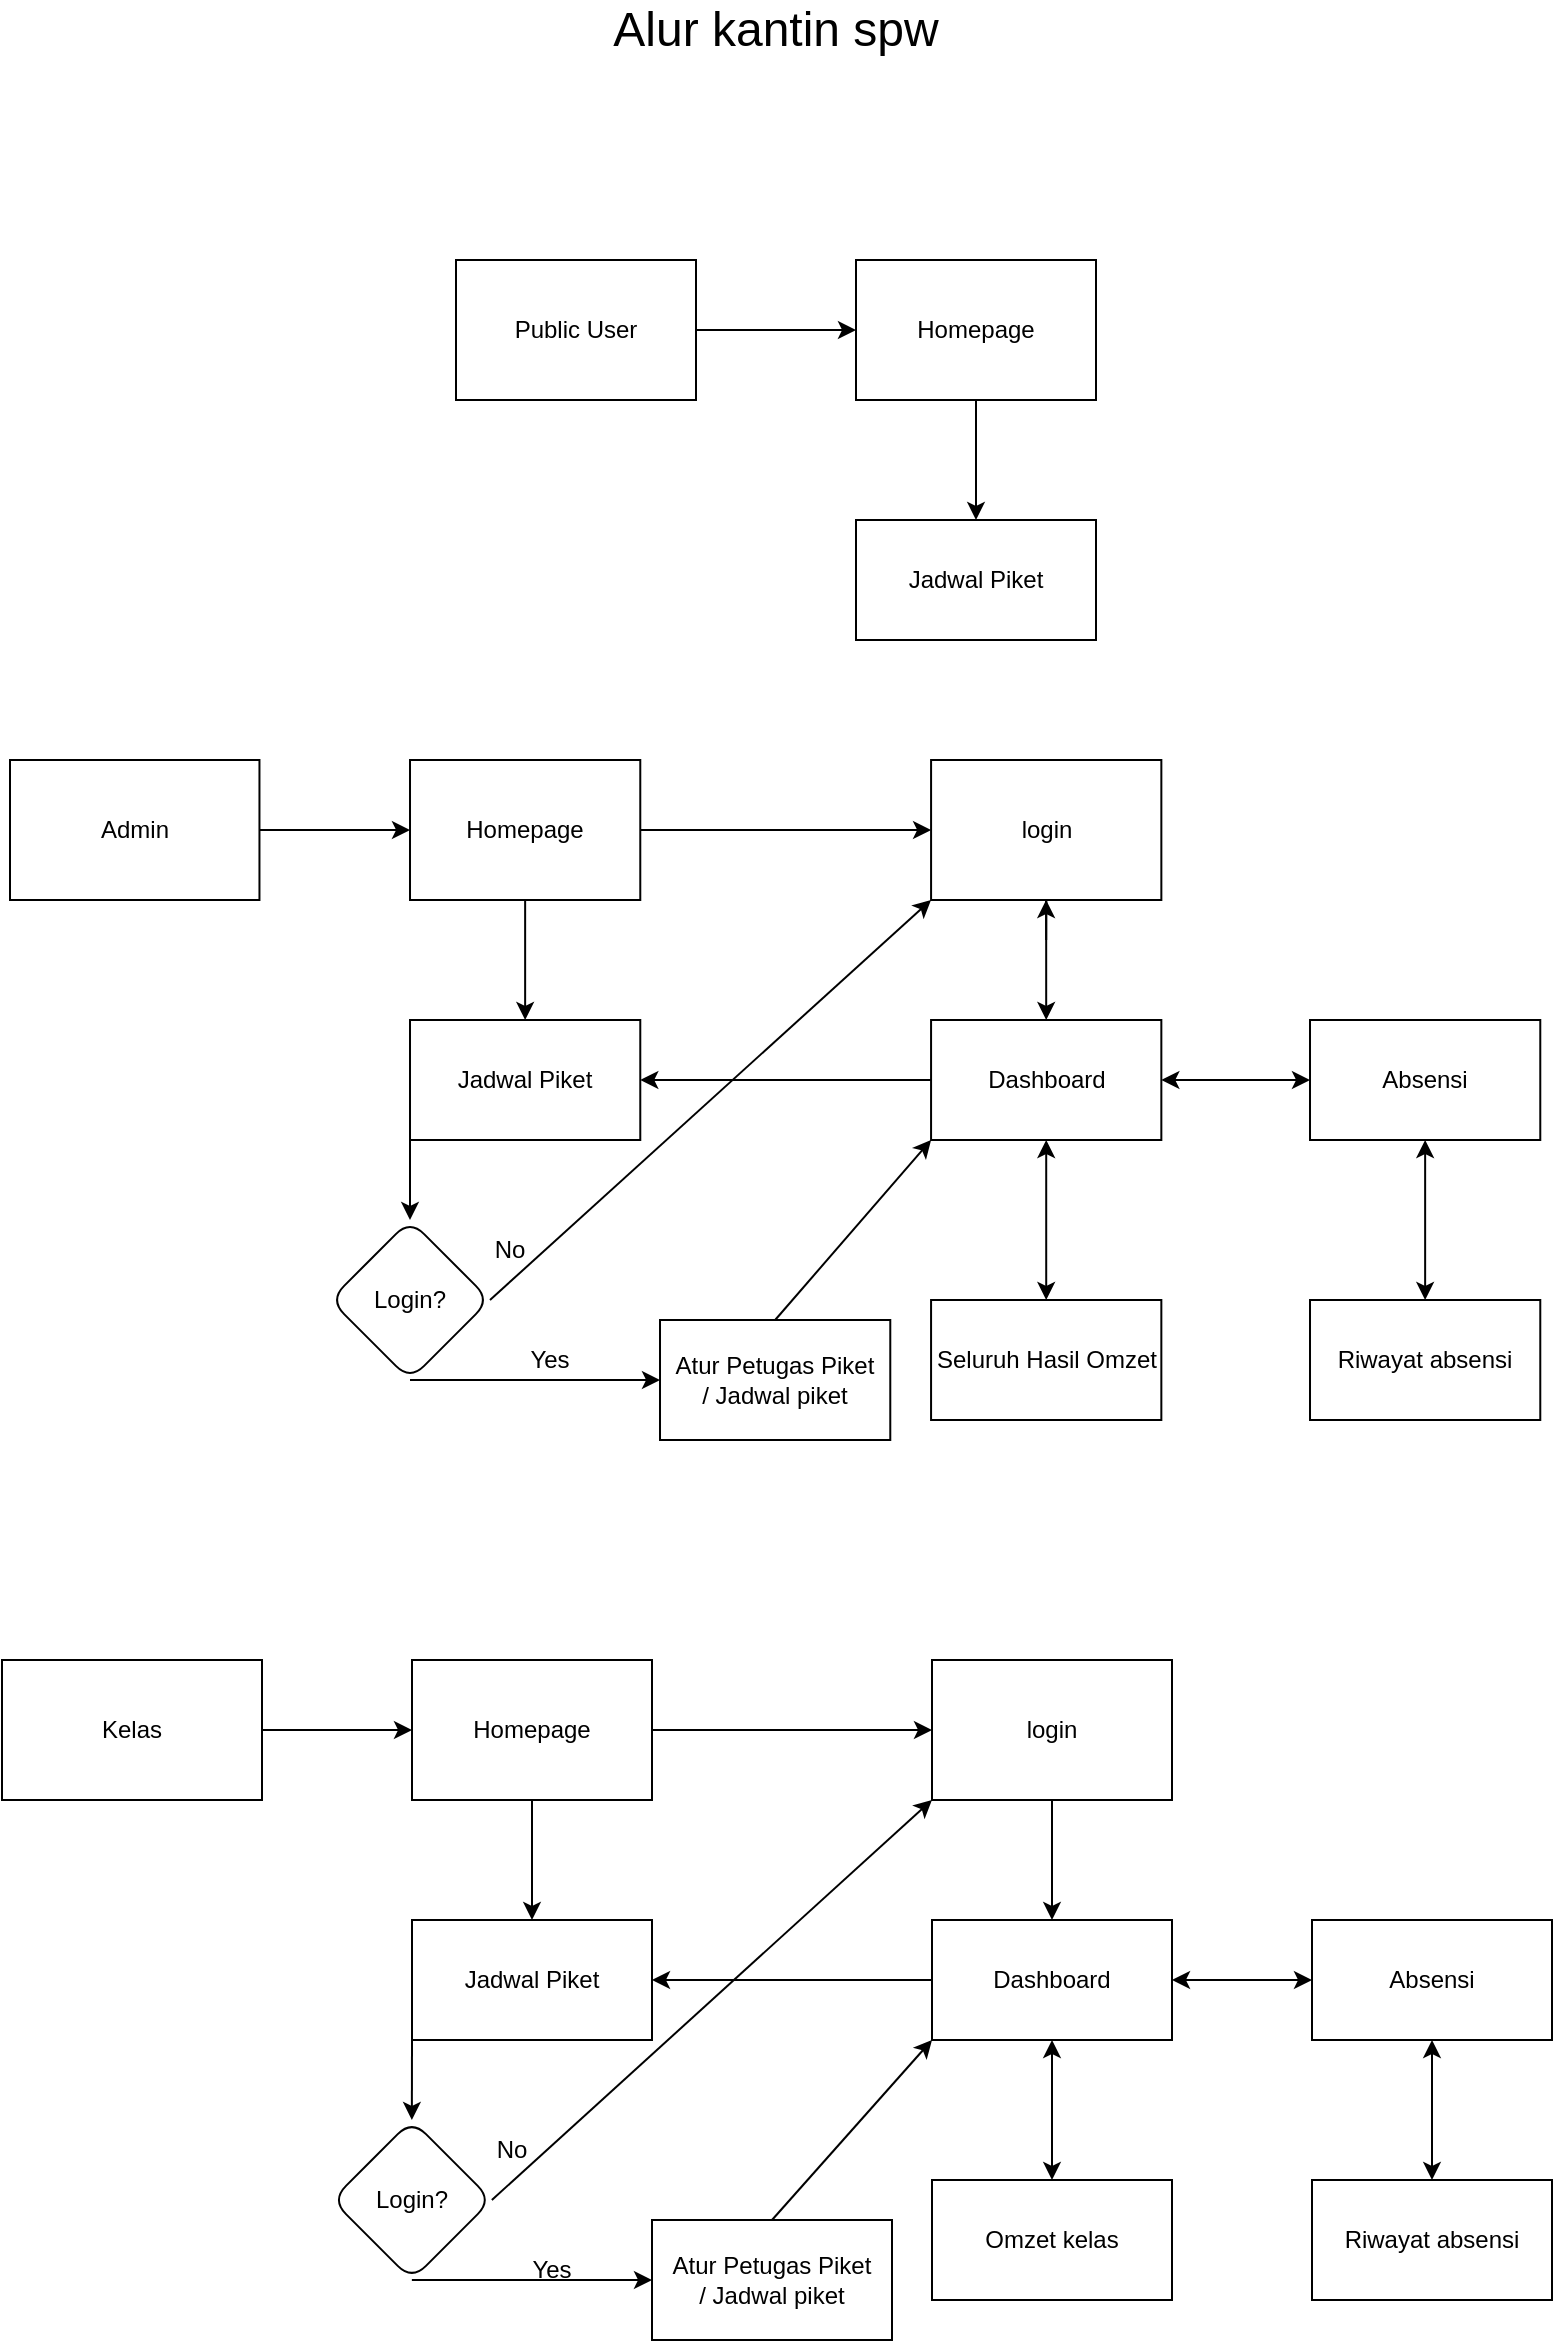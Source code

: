 <mxfile version="24.7.7">
  <diagram name="Page-1" id="KQqwuPC1CSuIkQvpYNoU">
    <mxGraphModel dx="2630" dy="1568" grid="1" gridSize="10" guides="1" tooltips="1" connect="1" arrows="1" fold="1" page="1" pageScale="1" pageWidth="1100" pageHeight="1700" math="0" shadow="0">
      <root>
        <mxCell id="0" />
        <mxCell id="1" parent="0" />
        <mxCell id="cKQtbzu9N1BrgoTTlkyT-17" value="&lt;span style=&quot;font-size: 24px;&quot;&gt;Alur kantin spw&lt;/span&gt;" style="text;html=1;align=center;verticalAlign=middle;whiteSpace=wrap;rounded=0;" vertex="1" parent="1">
          <mxGeometry x="450" y="20" width="200" height="30" as="geometry" />
        </mxCell>
        <mxCell id="cKQtbzu9N1BrgoTTlkyT-136" value="" style="group" vertex="1" connectable="0" parent="1">
          <mxGeometry x="163" y="850" width="775" height="340" as="geometry" />
        </mxCell>
        <mxCell id="cKQtbzu9N1BrgoTTlkyT-89" value="Kelas" style="rounded=0;whiteSpace=wrap;html=1;container=0;" vertex="1" parent="cKQtbzu9N1BrgoTTlkyT-136">
          <mxGeometry width="130" height="70" as="geometry" />
        </mxCell>
        <mxCell id="cKQtbzu9N1BrgoTTlkyT-88" value="" style="edgeStyle=orthogonalEdgeStyle;rounded=0;orthogonalLoop=1;jettySize=auto;html=1;" edge="1" parent="cKQtbzu9N1BrgoTTlkyT-136" source="cKQtbzu9N1BrgoTTlkyT-89" target="cKQtbzu9N1BrgoTTlkyT-90">
          <mxGeometry relative="1" as="geometry" />
        </mxCell>
        <mxCell id="cKQtbzu9N1BrgoTTlkyT-90" value="Homepage" style="rounded=0;whiteSpace=wrap;html=1;container=0;" vertex="1" parent="cKQtbzu9N1BrgoTTlkyT-136">
          <mxGeometry x="205" width="120" height="70" as="geometry" />
        </mxCell>
        <mxCell id="cKQtbzu9N1BrgoTTlkyT-91" value="login" style="rounded=0;whiteSpace=wrap;html=1;container=0;" vertex="1" parent="cKQtbzu9N1BrgoTTlkyT-136">
          <mxGeometry x="465.0" width="120" height="70" as="geometry" />
        </mxCell>
        <mxCell id="cKQtbzu9N1BrgoTTlkyT-92" value="Jadwal Piket" style="rounded=0;whiteSpace=wrap;html=1;container=0;" vertex="1" parent="cKQtbzu9N1BrgoTTlkyT-136">
          <mxGeometry x="205" y="130" width="120" height="60" as="geometry" />
        </mxCell>
        <mxCell id="cKQtbzu9N1BrgoTTlkyT-93" value="Omzet kelas" style="rounded=0;whiteSpace=wrap;html=1;container=0;" vertex="1" parent="cKQtbzu9N1BrgoTTlkyT-136">
          <mxGeometry x="465.0" y="260" width="120" height="60" as="geometry" />
        </mxCell>
        <mxCell id="cKQtbzu9N1BrgoTTlkyT-95" value="Riwayat absensi" style="rounded=0;whiteSpace=wrap;html=1;container=0;" vertex="1" parent="cKQtbzu9N1BrgoTTlkyT-136">
          <mxGeometry x="655" y="260" width="120" height="60" as="geometry" />
        </mxCell>
        <mxCell id="cKQtbzu9N1BrgoTTlkyT-96" value="" style="edgeStyle=orthogonalEdgeStyle;rounded=0;orthogonalLoop=1;jettySize=auto;html=1;entryX=0;entryY=0.5;entryDx=0;entryDy=0;exitX=1;exitY=0.5;exitDx=0;exitDy=0;" edge="1" parent="cKQtbzu9N1BrgoTTlkyT-136" source="cKQtbzu9N1BrgoTTlkyT-90" target="cKQtbzu9N1BrgoTTlkyT-91">
          <mxGeometry relative="1" as="geometry">
            <mxPoint x="170" y="-45" as="sourcePoint" />
            <mxPoint x="273" y="-45" as="targetPoint" />
          </mxGeometry>
        </mxCell>
        <mxCell id="cKQtbzu9N1BrgoTTlkyT-97" value="" style="endArrow=classic;html=1;rounded=0;entryX=0.5;entryY=0;entryDx=0;entryDy=0;" edge="1" parent="cKQtbzu9N1BrgoTTlkyT-136" target="cKQtbzu9N1BrgoTTlkyT-92">
          <mxGeometry width="50" height="50" relative="1" as="geometry">
            <mxPoint x="265" y="70" as="sourcePoint" />
            <mxPoint x="410.0" y="90" as="targetPoint" />
          </mxGeometry>
        </mxCell>
        <mxCell id="cKQtbzu9N1BrgoTTlkyT-98" value="Dashboard" style="rounded=0;whiteSpace=wrap;html=1;container=0;" vertex="1" parent="cKQtbzu9N1BrgoTTlkyT-136">
          <mxGeometry x="465.0" y="130" width="120" height="60" as="geometry" />
        </mxCell>
        <mxCell id="cKQtbzu9N1BrgoTTlkyT-99" value="" style="endArrow=classic;html=1;rounded=0;exitX=0.5;exitY=1;exitDx=0;exitDy=0;entryX=0.5;entryY=0;entryDx=0;entryDy=0;" edge="1" parent="cKQtbzu9N1BrgoTTlkyT-136" source="cKQtbzu9N1BrgoTTlkyT-91" target="cKQtbzu9N1BrgoTTlkyT-98">
          <mxGeometry width="50" height="50" relative="1" as="geometry">
            <mxPoint x="480.0" y="190" as="sourcePoint" />
            <mxPoint x="530" y="140" as="targetPoint" />
          </mxGeometry>
        </mxCell>
        <mxCell id="cKQtbzu9N1BrgoTTlkyT-100" value="" style="endArrow=classic;startArrow=classic;html=1;rounded=0;exitX=0.5;exitY=0;exitDx=0;exitDy=0;entryX=0.5;entryY=1;entryDx=0;entryDy=0;" edge="1" parent="cKQtbzu9N1BrgoTTlkyT-136" source="cKQtbzu9N1BrgoTTlkyT-93" target="cKQtbzu9N1BrgoTTlkyT-98">
          <mxGeometry width="50" height="50" relative="1" as="geometry">
            <mxPoint x="480.0" y="190" as="sourcePoint" />
            <mxPoint x="530" y="140" as="targetPoint" />
          </mxGeometry>
        </mxCell>
        <mxCell id="cKQtbzu9N1BrgoTTlkyT-104" value="Atur Petugas Piket&lt;div&gt;/ Jadwal piket&lt;/div&gt;" style="rounded=0;whiteSpace=wrap;html=1;container=0;" vertex="1" parent="cKQtbzu9N1BrgoTTlkyT-136">
          <mxGeometry x="325" y="280" width="120" height="60" as="geometry" />
        </mxCell>
        <mxCell id="cKQtbzu9N1BrgoTTlkyT-94" value="Absensi" style="rounded=0;whiteSpace=wrap;html=1;container=0;" vertex="1" parent="cKQtbzu9N1BrgoTTlkyT-136">
          <mxGeometry x="655" y="130" width="120" height="60" as="geometry" />
        </mxCell>
        <mxCell id="cKQtbzu9N1BrgoTTlkyT-102" value="" style="endArrow=classic;startArrow=classic;html=1;rounded=0;entryX=0.5;entryY=1;entryDx=0;entryDy=0;exitX=0.5;exitY=0;exitDx=0;exitDy=0;" edge="1" parent="cKQtbzu9N1BrgoTTlkyT-136" source="cKQtbzu9N1BrgoTTlkyT-95" target="cKQtbzu9N1BrgoTTlkyT-94">
          <mxGeometry width="50" height="50" relative="1" as="geometry">
            <mxPoint x="480.0" y="470" as="sourcePoint" />
            <mxPoint x="530" y="420" as="targetPoint" />
          </mxGeometry>
        </mxCell>
        <mxCell id="cKQtbzu9N1BrgoTTlkyT-101" value="" style="endArrow=classic;startArrow=classic;html=1;rounded=0;entryX=1;entryY=0.5;entryDx=0;entryDy=0;exitX=0;exitY=0.5;exitDx=0;exitDy=0;" edge="1" parent="cKQtbzu9N1BrgoTTlkyT-136" source="cKQtbzu9N1BrgoTTlkyT-94" target="cKQtbzu9N1BrgoTTlkyT-98">
          <mxGeometry width="50" height="50" relative="1" as="geometry">
            <mxPoint x="480.0" y="190" as="sourcePoint" />
            <mxPoint x="530" y="140" as="targetPoint" />
          </mxGeometry>
        </mxCell>
        <mxCell id="cKQtbzu9N1BrgoTTlkyT-125" value="Login?" style="rhombus;whiteSpace=wrap;html=1;rounded=1;container=0;" vertex="1" parent="cKQtbzu9N1BrgoTTlkyT-136">
          <mxGeometry x="164.93" y="230" width="80" height="80" as="geometry" />
        </mxCell>
        <mxCell id="cKQtbzu9N1BrgoTTlkyT-127" value="" style="endArrow=classic;html=1;rounded=0;exitX=0;exitY=1;exitDx=0;exitDy=0;entryX=0.5;entryY=0;entryDx=0;entryDy=0;" edge="1" parent="cKQtbzu9N1BrgoTTlkyT-136" source="cKQtbzu9N1BrgoTTlkyT-92" target="cKQtbzu9N1BrgoTTlkyT-125">
          <mxGeometry width="50" height="50" relative="1" as="geometry">
            <mxPoint x="374.93" y="100" as="sourcePoint" />
            <mxPoint x="424.93" y="50" as="targetPoint" />
          </mxGeometry>
        </mxCell>
        <mxCell id="cKQtbzu9N1BrgoTTlkyT-128" value="" style="endArrow=classic;html=1;rounded=0;exitX=0.5;exitY=1;exitDx=0;exitDy=0;entryX=0;entryY=0.5;entryDx=0;entryDy=0;" edge="1" parent="cKQtbzu9N1BrgoTTlkyT-136" source="cKQtbzu9N1BrgoTTlkyT-125" target="cKQtbzu9N1BrgoTTlkyT-104">
          <mxGeometry width="50" height="50" relative="1" as="geometry">
            <mxPoint x="374.93" y="100" as="sourcePoint" />
            <mxPoint x="424.93" y="50" as="targetPoint" />
          </mxGeometry>
        </mxCell>
        <mxCell id="cKQtbzu9N1BrgoTTlkyT-129" value="" style="endArrow=classic;html=1;rounded=0;exitX=1;exitY=0.5;exitDx=0;exitDy=0;entryX=0;entryY=1;entryDx=0;entryDy=0;" edge="1" parent="cKQtbzu9N1BrgoTTlkyT-136" source="cKQtbzu9N1BrgoTTlkyT-125" target="cKQtbzu9N1BrgoTTlkyT-91">
          <mxGeometry width="50" height="50" relative="1" as="geometry">
            <mxPoint x="374.93" y="100" as="sourcePoint" />
            <mxPoint x="424.93" y="50" as="targetPoint" />
          </mxGeometry>
        </mxCell>
        <mxCell id="cKQtbzu9N1BrgoTTlkyT-130" value="" style="endArrow=classic;html=1;rounded=0;exitX=0;exitY=0.5;exitDx=0;exitDy=0;entryX=1;entryY=0.5;entryDx=0;entryDy=0;" edge="1" parent="cKQtbzu9N1BrgoTTlkyT-136" source="cKQtbzu9N1BrgoTTlkyT-98" target="cKQtbzu9N1BrgoTTlkyT-92">
          <mxGeometry width="50" height="50" relative="1" as="geometry">
            <mxPoint x="374.93" y="100" as="sourcePoint" />
            <mxPoint x="424.93" y="50" as="targetPoint" />
          </mxGeometry>
        </mxCell>
        <mxCell id="cKQtbzu9N1BrgoTTlkyT-131" value="" style="endArrow=classic;html=1;rounded=0;exitX=0.5;exitY=0;exitDx=0;exitDy=0;entryX=0;entryY=1;entryDx=0;entryDy=0;" edge="1" parent="cKQtbzu9N1BrgoTTlkyT-136" source="cKQtbzu9N1BrgoTTlkyT-104" target="cKQtbzu9N1BrgoTTlkyT-98">
          <mxGeometry width="50" height="50" relative="1" as="geometry">
            <mxPoint x="374.93" y="100" as="sourcePoint" />
            <mxPoint x="424.93" y="50" as="targetPoint" />
          </mxGeometry>
        </mxCell>
        <mxCell id="cKQtbzu9N1BrgoTTlkyT-132" value="Yes" style="text;html=1;align=center;verticalAlign=middle;whiteSpace=wrap;rounded=0;container=0;" vertex="1" parent="cKQtbzu9N1BrgoTTlkyT-136">
          <mxGeometry x="244.93" y="290" width="60" height="30" as="geometry" />
        </mxCell>
        <mxCell id="cKQtbzu9N1BrgoTTlkyT-133" value="No" style="text;html=1;align=center;verticalAlign=middle;whiteSpace=wrap;rounded=0;container=0;" vertex="1" parent="cKQtbzu9N1BrgoTTlkyT-136">
          <mxGeometry x="224.93" y="230" width="60" height="30" as="geometry" />
        </mxCell>
        <mxCell id="cKQtbzu9N1BrgoTTlkyT-137" value="" style="group" vertex="1" connectable="0" parent="1">
          <mxGeometry x="167" y="400" width="765.14" height="340" as="geometry" />
        </mxCell>
        <mxCell id="cKQtbzu9N1BrgoTTlkyT-45" value="Absensi" style="rounded=0;whiteSpace=wrap;html=1;container=0;" vertex="1" parent="cKQtbzu9N1BrgoTTlkyT-137">
          <mxGeometry x="650.005" y="130" width="115.135" height="60" as="geometry" />
        </mxCell>
        <mxCell id="cKQtbzu9N1BrgoTTlkyT-81" value="" style="endArrow=classic;startArrow=classic;html=1;rounded=0;entryX=1;entryY=0.5;entryDx=0;entryDy=0;exitX=0;exitY=0.5;exitDx=0;exitDy=0;" edge="1" parent="cKQtbzu9N1BrgoTTlkyT-137" source="cKQtbzu9N1BrgoTTlkyT-45" target="cKQtbzu9N1BrgoTTlkyT-75">
          <mxGeometry width="50" height="50" relative="1" as="geometry">
            <mxPoint x="460.541" y="190" as="sourcePoint" />
            <mxPoint x="508.514" y="140" as="targetPoint" />
          </mxGeometry>
        </mxCell>
        <mxCell id="cKQtbzu9N1BrgoTTlkyT-83" value="" style="endArrow=classic;startArrow=classic;html=1;rounded=0;entryX=0.5;entryY=1;entryDx=0;entryDy=0;exitX=0.5;exitY=0;exitDx=0;exitDy=0;" edge="1" parent="cKQtbzu9N1BrgoTTlkyT-137" source="cKQtbzu9N1BrgoTTlkyT-63" target="cKQtbzu9N1BrgoTTlkyT-45">
          <mxGeometry width="50" height="50" relative="1" as="geometry">
            <mxPoint x="460.541" y="470" as="sourcePoint" />
            <mxPoint x="508.514" y="420" as="targetPoint" />
          </mxGeometry>
        </mxCell>
        <mxCell id="cKQtbzu9N1BrgoTTlkyT-63" value="Riwayat absensi" style="rounded=0;whiteSpace=wrap;html=1;container=0;" vertex="1" parent="cKQtbzu9N1BrgoTTlkyT-137">
          <mxGeometry x="650.005" y="270" width="115.135" height="60" as="geometry" />
        </mxCell>
        <mxCell id="cKQtbzu9N1BrgoTTlkyT-38" value="" style="edgeStyle=orthogonalEdgeStyle;rounded=0;orthogonalLoop=1;jettySize=auto;html=1;" edge="1" parent="cKQtbzu9N1BrgoTTlkyT-137" source="cKQtbzu9N1BrgoTTlkyT-36" target="cKQtbzu9N1BrgoTTlkyT-37">
          <mxGeometry relative="1" as="geometry" />
        </mxCell>
        <mxCell id="cKQtbzu9N1BrgoTTlkyT-36" value="Admin" style="rounded=0;whiteSpace=wrap;html=1;container=0;" vertex="1" parent="cKQtbzu9N1BrgoTTlkyT-137">
          <mxGeometry width="124.73" height="70" as="geometry" />
        </mxCell>
        <mxCell id="cKQtbzu9N1BrgoTTlkyT-37" value="Homepage" style="rounded=0;whiteSpace=wrap;html=1;container=0;" vertex="1" parent="cKQtbzu9N1BrgoTTlkyT-137">
          <mxGeometry x="200.005" width="115.135" height="70" as="geometry" />
        </mxCell>
        <mxCell id="cKQtbzu9N1BrgoTTlkyT-39" value="login" style="rounded=0;whiteSpace=wrap;html=1;container=0;" vertex="1" parent="cKQtbzu9N1BrgoTTlkyT-137">
          <mxGeometry x="460.541" width="115.135" height="70" as="geometry" />
        </mxCell>
        <mxCell id="cKQtbzu9N1BrgoTTlkyT-41" value="Jadwal Piket" style="rounded=0;whiteSpace=wrap;html=1;container=0;" vertex="1" parent="cKQtbzu9N1BrgoTTlkyT-137">
          <mxGeometry x="200.007" y="130" width="115.135" height="60" as="geometry" />
        </mxCell>
        <mxCell id="cKQtbzu9N1BrgoTTlkyT-43" value="Seluruh Hasil Omzet" style="rounded=0;whiteSpace=wrap;html=1;container=0;" vertex="1" parent="cKQtbzu9N1BrgoTTlkyT-137">
          <mxGeometry x="460.537" y="270" width="115.135" height="60" as="geometry" />
        </mxCell>
        <mxCell id="cKQtbzu9N1BrgoTTlkyT-73" value="" style="edgeStyle=orthogonalEdgeStyle;rounded=0;orthogonalLoop=1;jettySize=auto;html=1;entryX=0;entryY=0.5;entryDx=0;entryDy=0;exitX=1;exitY=0.5;exitDx=0;exitDy=0;" edge="1" parent="cKQtbzu9N1BrgoTTlkyT-137" source="cKQtbzu9N1BrgoTTlkyT-37" target="cKQtbzu9N1BrgoTTlkyT-39">
          <mxGeometry relative="1" as="geometry">
            <mxPoint x="163.108" y="-45" as="sourcePoint" />
            <mxPoint x="261.932" y="-45" as="targetPoint" />
          </mxGeometry>
        </mxCell>
        <mxCell id="cKQtbzu9N1BrgoTTlkyT-74" value="" style="endArrow=classic;html=1;rounded=0;exitX=0.5;exitY=1;exitDx=0;exitDy=0;entryX=0.5;entryY=0;entryDx=0;entryDy=0;" edge="1" parent="cKQtbzu9N1BrgoTTlkyT-137" source="cKQtbzu9N1BrgoTTlkyT-37" target="cKQtbzu9N1BrgoTTlkyT-41">
          <mxGeometry width="50" height="50" relative="1" as="geometry">
            <mxPoint x="345.405" y="140" as="sourcePoint" />
            <mxPoint x="393.378" y="90" as="targetPoint" />
          </mxGeometry>
        </mxCell>
        <mxCell id="cKQtbzu9N1BrgoTTlkyT-75" value="Dashboard" style="rounded=0;whiteSpace=wrap;html=1;container=0;" vertex="1" parent="cKQtbzu9N1BrgoTTlkyT-137">
          <mxGeometry x="460.537" y="130" width="115.135" height="60" as="geometry" />
        </mxCell>
        <mxCell id="cKQtbzu9N1BrgoTTlkyT-79" value="" style="endArrow=classic;startArrow=classic;html=1;rounded=0;exitX=0.5;exitY=0;exitDx=0;exitDy=0;entryX=0.5;entryY=1;entryDx=0;entryDy=0;" edge="1" parent="cKQtbzu9N1BrgoTTlkyT-137" source="cKQtbzu9N1BrgoTTlkyT-43" target="cKQtbzu9N1BrgoTTlkyT-75">
          <mxGeometry width="50" height="50" relative="1" as="geometry">
            <mxPoint x="460.541" y="190" as="sourcePoint" />
            <mxPoint x="508.514" y="140" as="targetPoint" />
          </mxGeometry>
        </mxCell>
        <mxCell id="cKQtbzu9N1BrgoTTlkyT-85" value="Atur Petugas Piket&lt;div&gt;/ Jadwal piket&lt;/div&gt;" style="rounded=0;whiteSpace=wrap;html=1;container=0;" vertex="1" parent="cKQtbzu9N1BrgoTTlkyT-137">
          <mxGeometry x="325.004" y="280" width="115.135" height="60" as="geometry" />
        </mxCell>
        <mxCell id="cKQtbzu9N1BrgoTTlkyT-111" value="" style="endArrow=classic;html=1;rounded=0;exitX=0.5;exitY=1;exitDx=0;exitDy=0;entryX=0.5;entryY=0;entryDx=0;entryDy=0;" edge="1" parent="cKQtbzu9N1BrgoTTlkyT-137" source="cKQtbzu9N1BrgoTTlkyT-39" target="cKQtbzu9N1BrgoTTlkyT-75">
          <mxGeometry width="50" height="50" relative="1" as="geometry">
            <mxPoint x="370" y="120" as="sourcePoint" />
            <mxPoint x="420" y="70" as="targetPoint" />
          </mxGeometry>
        </mxCell>
        <mxCell id="cKQtbzu9N1BrgoTTlkyT-112" value="" style="endArrow=classic;html=1;rounded=0;entryX=1;entryY=0.5;entryDx=0;entryDy=0;exitX=0;exitY=0.5;exitDx=0;exitDy=0;" edge="1" parent="cKQtbzu9N1BrgoTTlkyT-137" source="cKQtbzu9N1BrgoTTlkyT-75" target="cKQtbzu9N1BrgoTTlkyT-41">
          <mxGeometry width="50" height="50" relative="1" as="geometry">
            <mxPoint x="370" y="120" as="sourcePoint" />
            <mxPoint x="420" y="70" as="targetPoint" />
          </mxGeometry>
        </mxCell>
        <mxCell id="cKQtbzu9N1BrgoTTlkyT-113" value="" style="endArrow=classic;html=1;rounded=0;exitX=0;exitY=1;exitDx=0;exitDy=0;entryX=0.5;entryY=0;entryDx=0;entryDy=0;" edge="1" parent="cKQtbzu9N1BrgoTTlkyT-137" source="cKQtbzu9N1BrgoTTlkyT-41" target="cKQtbzu9N1BrgoTTlkyT-115">
          <mxGeometry width="50" height="50" relative="1" as="geometry">
            <mxPoint x="370" y="120" as="sourcePoint" />
            <mxPoint x="258" y="250" as="targetPoint" />
          </mxGeometry>
        </mxCell>
        <mxCell id="cKQtbzu9N1BrgoTTlkyT-115" value="Login?" style="rhombus;whiteSpace=wrap;html=1;rounded=1;container=0;" vertex="1" parent="cKQtbzu9N1BrgoTTlkyT-137">
          <mxGeometry x="160" y="230" width="80" height="80" as="geometry" />
        </mxCell>
        <mxCell id="cKQtbzu9N1BrgoTTlkyT-117" value="" style="endArrow=classic;html=1;rounded=0;exitX=0.5;exitY=1;exitDx=0;exitDy=0;entryX=0;entryY=0.5;entryDx=0;entryDy=0;" edge="1" parent="cKQtbzu9N1BrgoTTlkyT-137" source="cKQtbzu9N1BrgoTTlkyT-115" target="cKQtbzu9N1BrgoTTlkyT-85">
          <mxGeometry width="50" height="50" relative="1" as="geometry">
            <mxPoint x="370" y="120" as="sourcePoint" />
            <mxPoint x="420" y="70" as="targetPoint" />
          </mxGeometry>
        </mxCell>
        <mxCell id="cKQtbzu9N1BrgoTTlkyT-118" value="Yes" style="text;html=1;align=center;verticalAlign=middle;whiteSpace=wrap;rounded=0;container=0;" vertex="1" parent="cKQtbzu9N1BrgoTTlkyT-137">
          <mxGeometry x="240" y="285" width="60" height="30" as="geometry" />
        </mxCell>
        <mxCell id="cKQtbzu9N1BrgoTTlkyT-119" value="" style="endArrow=classic;html=1;rounded=0;exitX=1;exitY=0.5;exitDx=0;exitDy=0;entryX=0;entryY=1;entryDx=0;entryDy=0;" edge="1" parent="cKQtbzu9N1BrgoTTlkyT-137" source="cKQtbzu9N1BrgoTTlkyT-115" target="cKQtbzu9N1BrgoTTlkyT-39">
          <mxGeometry width="50" height="50" relative="1" as="geometry">
            <mxPoint x="370" y="120" as="sourcePoint" />
            <mxPoint x="420" y="70" as="targetPoint" />
          </mxGeometry>
        </mxCell>
        <mxCell id="cKQtbzu9N1BrgoTTlkyT-120" value="No" style="text;html=1;align=center;verticalAlign=middle;whiteSpace=wrap;rounded=0;container=0;" vertex="1" parent="cKQtbzu9N1BrgoTTlkyT-137">
          <mxGeometry x="220" y="230" width="60" height="30" as="geometry" />
        </mxCell>
        <mxCell id="cKQtbzu9N1BrgoTTlkyT-123" value="" style="endArrow=classic;html=1;rounded=0;entryX=0;entryY=1;entryDx=0;entryDy=0;exitX=0.5;exitY=0;exitDx=0;exitDy=0;" edge="1" parent="cKQtbzu9N1BrgoTTlkyT-137" source="cKQtbzu9N1BrgoTTlkyT-85" target="cKQtbzu9N1BrgoTTlkyT-75">
          <mxGeometry width="50" height="50" relative="1" as="geometry">
            <mxPoint x="370" y="540" as="sourcePoint" />
            <mxPoint x="420" y="490" as="targetPoint" />
          </mxGeometry>
        </mxCell>
        <mxCell id="cKQtbzu9N1BrgoTTlkyT-139" style="edgeStyle=orthogonalEdgeStyle;rounded=0;orthogonalLoop=1;jettySize=auto;html=1;exitX=0.5;exitY=1;exitDx=0;exitDy=0;" edge="1" parent="cKQtbzu9N1BrgoTTlkyT-137" source="cKQtbzu9N1BrgoTTlkyT-39" target="cKQtbzu9N1BrgoTTlkyT-39">
          <mxGeometry relative="1" as="geometry" />
        </mxCell>
        <mxCell id="cKQtbzu9N1BrgoTTlkyT-138" value="" style="group" vertex="1" connectable="0" parent="1">
          <mxGeometry x="390" y="150" width="320" height="190" as="geometry" />
        </mxCell>
        <mxCell id="cKQtbzu9N1BrgoTTlkyT-10" value="" style="edgeStyle=orthogonalEdgeStyle;rounded=0;orthogonalLoop=1;jettySize=auto;html=1;" edge="1" parent="cKQtbzu9N1BrgoTTlkyT-138" source="5Kj1tjAus3_LKfWhIQ09-1" target="cKQtbzu9N1BrgoTTlkyT-9">
          <mxGeometry relative="1" as="geometry" />
        </mxCell>
        <mxCell id="5Kj1tjAus3_LKfWhIQ09-1" value="Public User" style="rounded=0;whiteSpace=wrap;html=1;container=0;" parent="cKQtbzu9N1BrgoTTlkyT-138" vertex="1">
          <mxGeometry width="120" height="70" as="geometry" />
        </mxCell>
        <mxCell id="cKQtbzu9N1BrgoTTlkyT-9" value="Homepage" style="rounded=0;whiteSpace=wrap;html=1;container=0;" vertex="1" parent="cKQtbzu9N1BrgoTTlkyT-138">
          <mxGeometry x="200" width="120" height="70" as="geometry" />
        </mxCell>
        <mxCell id="cKQtbzu9N1BrgoTTlkyT-31" value="Jadwal Piket" style="rounded=0;whiteSpace=wrap;html=1;container=0;" vertex="1" parent="cKQtbzu9N1BrgoTTlkyT-138">
          <mxGeometry x="200" y="130" width="120" height="60" as="geometry" />
        </mxCell>
        <mxCell id="cKQtbzu9N1BrgoTTlkyT-72" value="" style="endArrow=classic;html=1;rounded=0;exitX=0.5;exitY=1;exitDx=0;exitDy=0;entryX=0.5;entryY=0;entryDx=0;entryDy=0;" edge="1" parent="cKQtbzu9N1BrgoTTlkyT-138" source="cKQtbzu9N1BrgoTTlkyT-9" target="cKQtbzu9N1BrgoTTlkyT-31">
          <mxGeometry width="50" height="50" relative="1" as="geometry">
            <mxPoint x="410" y="230" as="sourcePoint" />
            <mxPoint x="460" y="180" as="targetPoint" />
          </mxGeometry>
        </mxCell>
      </root>
    </mxGraphModel>
  </diagram>
</mxfile>

